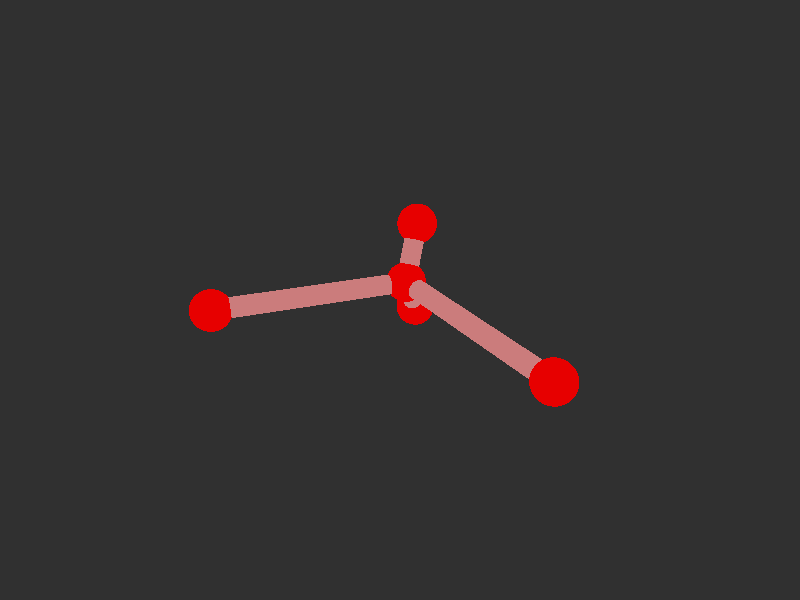 #version 3.7; 
    global_settings { assumed_gamma 1.0 }
    

    camera {
    location  <20, 20, 20>
    right     x*image_width/image_height
    look_at   <0, 0, 0>
    angle 58
    }

    background { color rgb<1,1,1>*0.03 }


    light_source { <-20, 30, -25> color red 0.6 green 0.6 blue 0.6 }
    light_source { < 20, 30, -25> color red 0.6 green 0.6 blue 0.6 }
    
    #declare m = 1;
    union {

    union {
    sphere { m*<-1.5055013299477837,-0.18271733680665997,-1.074701925504307>, 1 }        
    sphere {  m*<-0.07400515434839378,0.2779264190945009,8.811540303727451>, 1 }
    sphere {  m*<6.956639132374965,0.10736509745791739,-5.541428881066963>, 1 }
    sphere {  m*<-3.1800044597779147,2.1465858735522163,-1.9524110877259344>, 1}
    sphere { m*<-2.9122172387400833,-2.741106068851681,-1.762864802563364>, 1 }    

        pigment { color rgb<0.8,0,0>  }
    finish { ambient 0.1 diffuse 0.7 phong 1 }
    }    
    union {
    cylinder { m*<-0.07400515434839378,0.2779264190945009,8.811540303727451>, <-1.5055013299477837,-0.18271733680665997,-1.074701925504307>, 0.5 }
    cylinder { m*<6.956639132374965,0.10736509745791739,-5.541428881066963>, <-1.5055013299477837,-0.18271733680665997,-1.074701925504307>, 0.5}
    cylinder { m*<-3.1800044597779147,2.1465858735522163,-1.9524110877259344>, <-1.5055013299477837,-0.18271733680665997,-1.074701925504307>, 0.5 }
    cylinder {  m*<-2.9122172387400833,-2.741106068851681,-1.762864802563364>, <-1.5055013299477837,-0.18271733680665997,-1.074701925504307>, 0.5}

    pigment { color rgb<0.6,.2,.2>  }
    finish { ambient 0.1 diffuse 0.7 phong 1 }    
    }
    
    // rotate <0, 0, 0>
    }
    #version 3.7; 
    global_settings { assumed_gamma 1.0 }
    

    camera {
    location  <20, 20, 20>
    right     x*image_width/image_height
    look_at   <0, 0, 0>
    angle 58
    }

    background { color rgb<1,1,1>*0.03 }


    light_source { <-20, 30, -25> color red 0.6 green 0.6 blue 0.6 }
    light_source { < 20, 30, -25> color red 0.6 green 0.6 blue 0.6 }
    
    #declare m = 1;
    union {

    union {
    sphere { m*<-1.5055013299477837,-0.18271733680665997,-1.074701925504307>, 1 }        
    sphere {  m*<-0.07400515434839378,0.2779264190945009,8.811540303727451>, 1 }
    sphere {  m*<6.956639132374965,0.10736509745791739,-5.541428881066963>, 1 }
    sphere {  m*<-3.1800044597779147,2.1465858735522163,-1.9524110877259344>, 1}
    sphere { m*<-2.9122172387400833,-2.741106068851681,-1.762864802563364>, 1 }    

        pigment { color rgb<0.8,0,0>  }
    finish { ambient 0.1 diffuse 0.7 phong 1 }
    }    
    union {
    cylinder { m*<-0.07400515434839378,0.2779264190945009,8.811540303727451>, <-1.5055013299477837,-0.18271733680665997,-1.074701925504307>, 0.5 }
    cylinder { m*<6.956639132374965,0.10736509745791739,-5.541428881066963>, <-1.5055013299477837,-0.18271733680665997,-1.074701925504307>, 0.5}
    cylinder { m*<-3.1800044597779147,2.1465858735522163,-1.9524110877259344>, <-1.5055013299477837,-0.18271733680665997,-1.074701925504307>, 0.5 }
    cylinder {  m*<-2.9122172387400833,-2.741106068851681,-1.762864802563364>, <-1.5055013299477837,-0.18271733680665997,-1.074701925504307>, 0.5}

    pigment { color rgb<0.6,.2,.2>  }
    finish { ambient 0.1 diffuse 0.7 phong 1 }    
    }
    
    // rotate <0, 0, 0>
    }
    